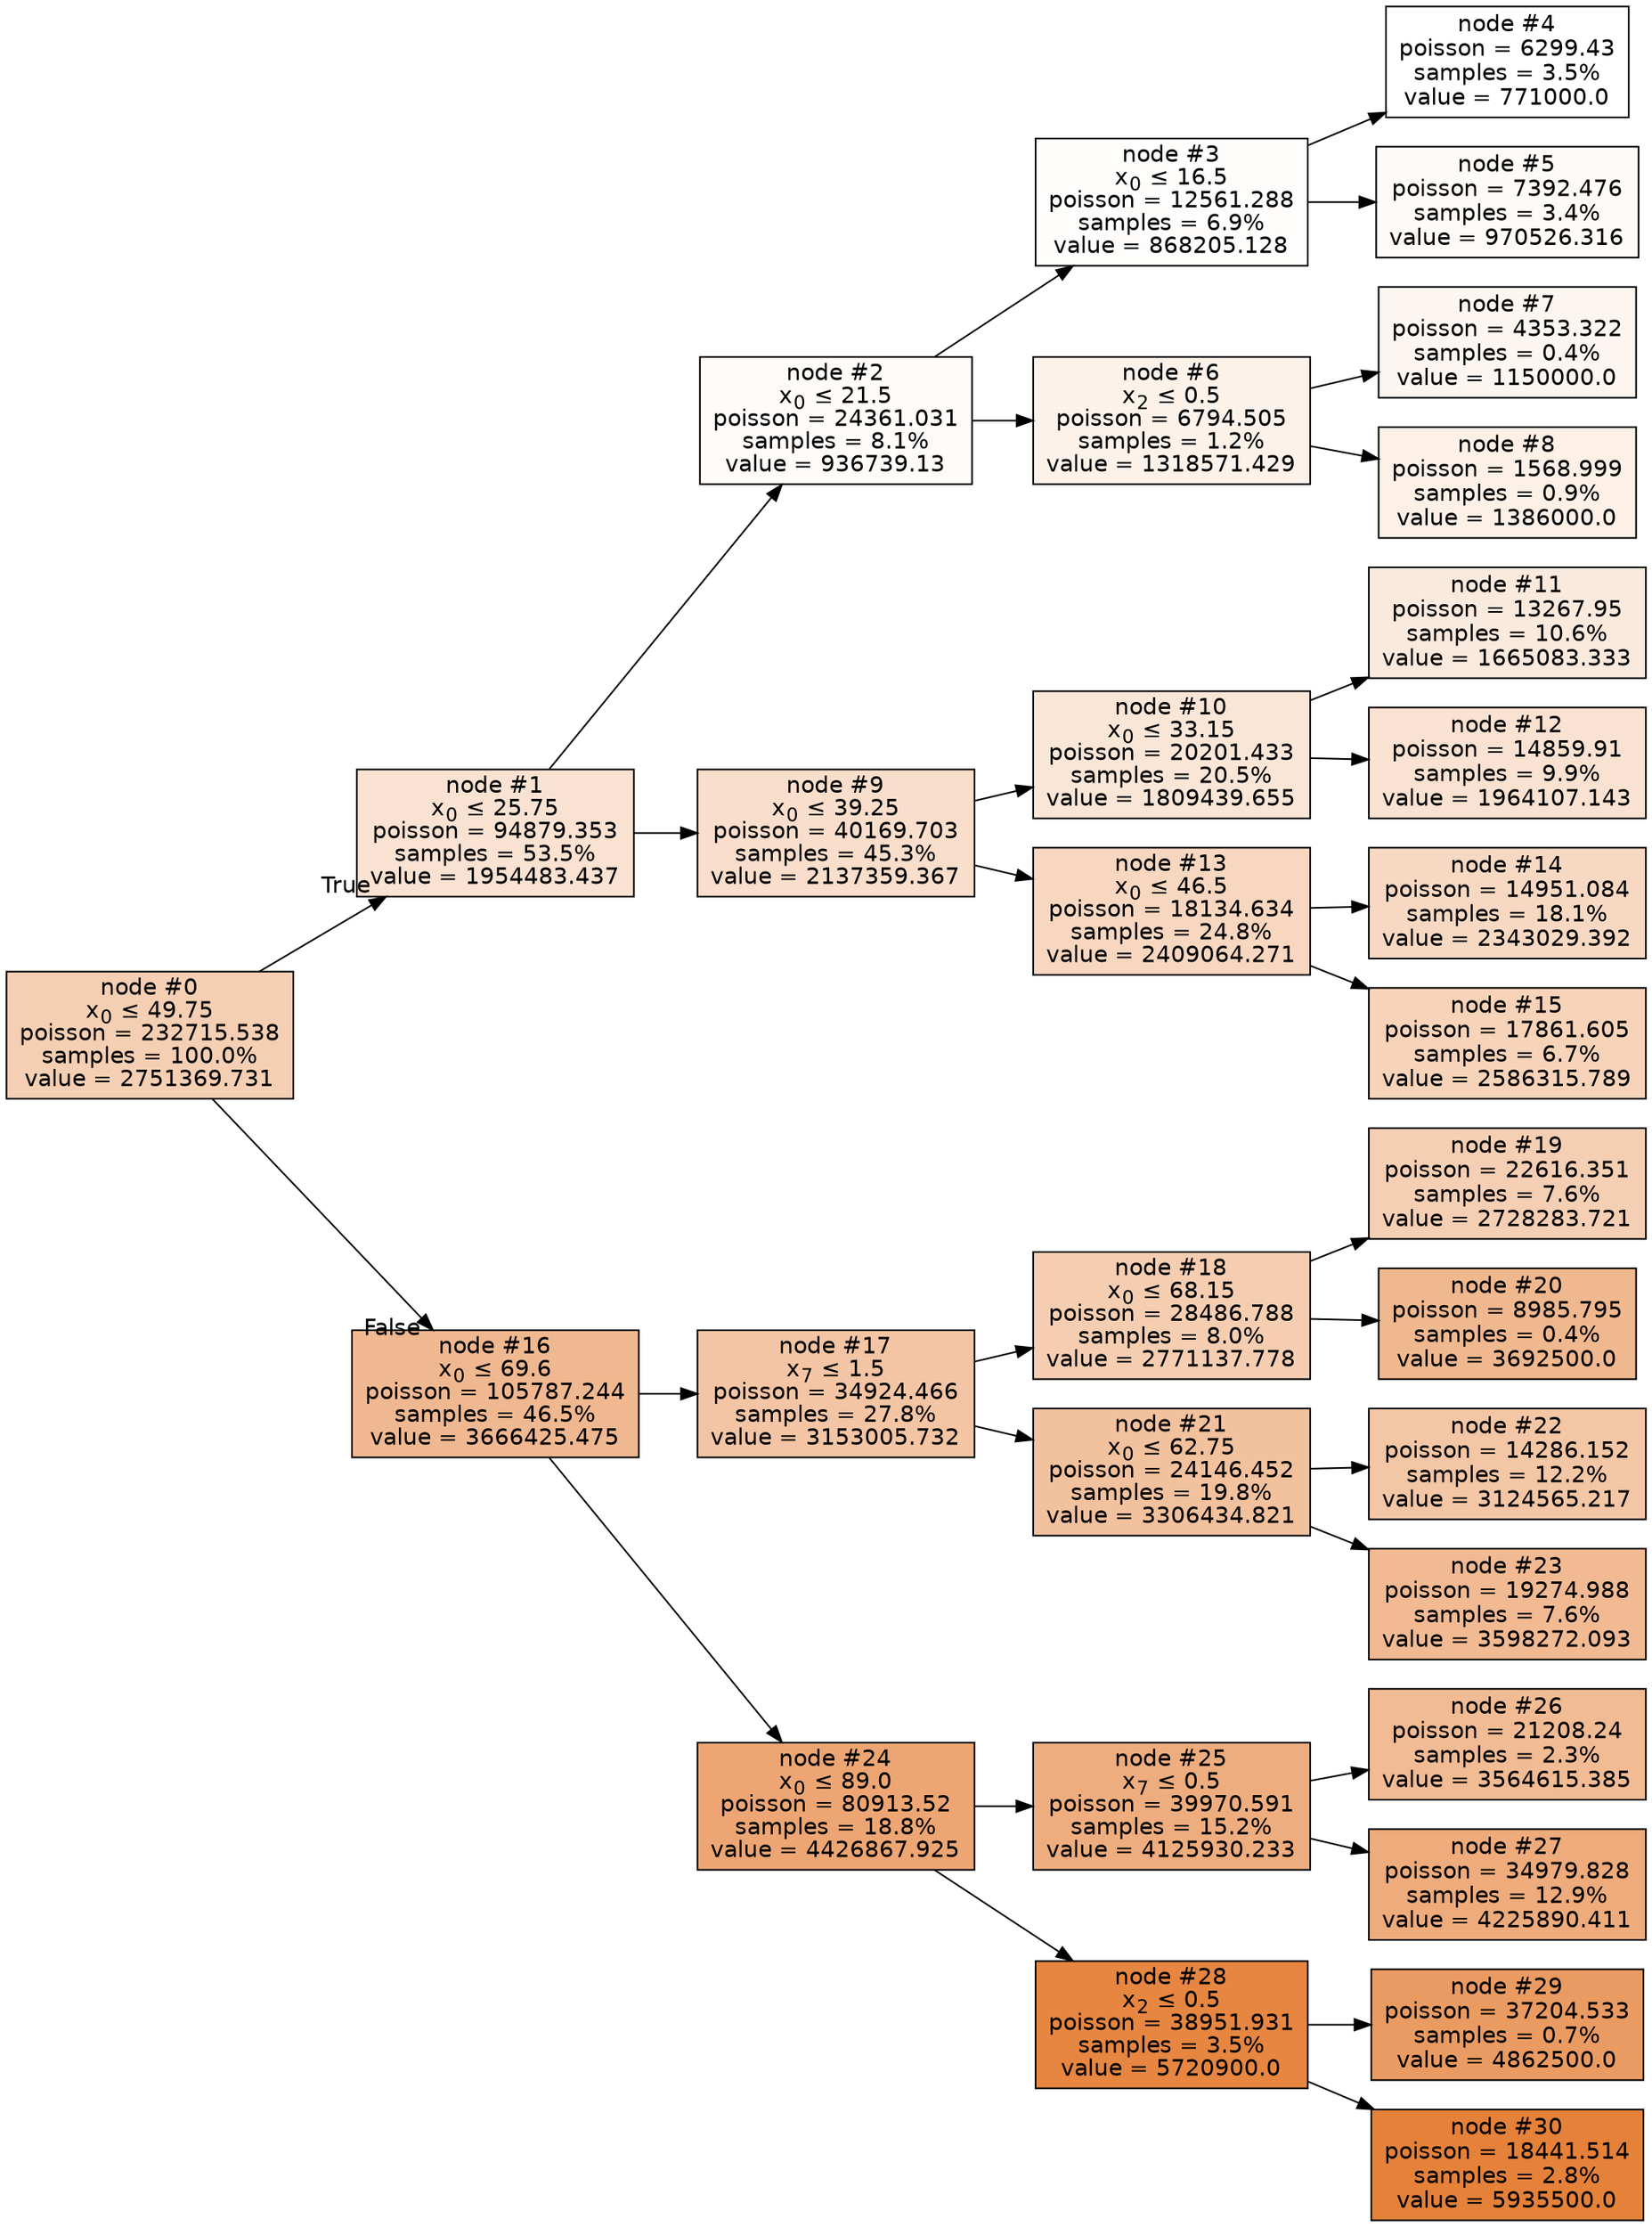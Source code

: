 digraph Tree {
node [shape=box, style="filled", color="black", fontname="helvetica"] ;
edge [fontname="helvetica"] ;
rankdir=LR ;
0 [label=<node &#35;0<br/>x<SUB>0</SUB> &le; 49.75<br/>poisson = 232715.538<br/>samples = 100.0%<br/>value = 2751369.731>, fillcolor="#f5cfb3"] ;
1 [label=<node &#35;1<br/>x<SUB>0</SUB> &le; 25.75<br/>poisson = 94879.353<br/>samples = 53.5%<br/>value = 1954483.437>, fillcolor="#f9e2d2"] ;
0 -> 1 [labeldistance=2.5, labelangle=-45, headlabel="True"] ;
2 [label=<node &#35;2<br/>x<SUB>0</SUB> &le; 21.5<br/>poisson = 24361.031<br/>samples = 8.1%<br/>value = 936739.13>, fillcolor="#fefbf9"] ;
1 -> 2 ;
3 [label=<node &#35;3<br/>x<SUB>0</SUB> &le; 16.5<br/>poisson = 12561.288<br/>samples = 6.9%<br/>value = 868205.128>, fillcolor="#fffdfb"] ;
2 -> 3 ;
4 [label=<node &#35;4<br/>poisson = 6299.43<br/>samples = 3.5%<br/>value = 771000.0>, fillcolor="#ffffff"] ;
3 -> 4 ;
5 [label=<node &#35;5<br/>poisson = 7392.476<br/>samples = 3.4%<br/>value = 970526.316>, fillcolor="#fefaf7"] ;
3 -> 5 ;
6 [label=<node &#35;6<br/>x<SUB>2</SUB> &le; 0.5<br/>poisson = 6794.505<br/>samples = 1.2%<br/>value = 1318571.429>, fillcolor="#fcf2ea"] ;
2 -> 6 ;
7 [label=<node &#35;7<br/>poisson = 4353.322<br/>samples = 0.4%<br/>value = 1150000.0>, fillcolor="#fdf6f0"] ;
6 -> 7 ;
8 [label=<node &#35;8<br/>poisson = 1568.999<br/>samples = 0.9%<br/>value = 1386000.0>, fillcolor="#fcf0e7"] ;
6 -> 8 ;
9 [label=<node &#35;9<br/>x<SUB>0</SUB> &le; 39.25<br/>poisson = 40169.703<br/>samples = 45.3%<br/>value = 2137359.367>, fillcolor="#f8decb"] ;
1 -> 9 ;
10 [label=<node &#35;10<br/>x<SUB>0</SUB> &le; 33.15<br/>poisson = 20201.433<br/>samples = 20.5%<br/>value = 1809439.655>, fillcolor="#fae6d7"] ;
9 -> 10 ;
11 [label=<node &#35;11<br/>poisson = 13267.95<br/>samples = 10.6%<br/>value = 1665083.333>, fillcolor="#fae9dd"] ;
10 -> 11 ;
12 [label=<node &#35;12<br/>poisson = 14859.91<br/>samples = 9.9%<br/>value = 1964107.143>, fillcolor="#f9e2d1"] ;
10 -> 12 ;
13 [label=<node &#35;13<br/>x<SUB>0</SUB> &le; 46.5<br/>poisson = 18134.634<br/>samples = 24.8%<br/>value = 2409064.271>, fillcolor="#f7d7c0"] ;
9 -> 13 ;
14 [label=<node &#35;14<br/>poisson = 14951.084<br/>samples = 18.1%<br/>value = 2343029.392>, fillcolor="#f7d9c3"] ;
13 -> 14 ;
15 [label=<node &#35;15<br/>poisson = 17861.605<br/>samples = 6.7%<br/>value = 2586315.789>, fillcolor="#f6d3b9"] ;
13 -> 15 ;
16 [label=<node &#35;16<br/>x<SUB>0</SUB> &le; 69.6<br/>poisson = 105787.244<br/>samples = 46.5%<br/>value = 3666425.475>, fillcolor="#f0b890"] ;
0 -> 16 [labeldistance=2.5, labelangle=45, headlabel="False"] ;
17 [label=<node &#35;17<br/>x<SUB>7</SUB> &le; 1.5<br/>poisson = 34924.466<br/>samples = 27.8%<br/>value = 3153005.732>, fillcolor="#f3c5a4"] ;
16 -> 17 ;
18 [label=<node &#35;18<br/>x<SUB>0</SUB> &le; 68.15<br/>poisson = 28486.788<br/>samples = 8.0%<br/>value = 2771137.778>, fillcolor="#f5ceb2"] ;
17 -> 18 ;
19 [label=<node &#35;19<br/>poisson = 22616.351<br/>samples = 7.6%<br/>value = 2728283.721>, fillcolor="#f5cfb4"] ;
18 -> 19 ;
20 [label=<node &#35;20<br/>poisson = 8985.795<br/>samples = 0.4%<br/>value = 3692500.0>, fillcolor="#f0b88f"] ;
18 -> 20 ;
21 [label=<node &#35;21<br/>x<SUB>0</SUB> &le; 62.75<br/>poisson = 24146.452<br/>samples = 19.8%<br/>value = 3306434.821>, fillcolor="#f2c19e"] ;
17 -> 21 ;
22 [label=<node &#35;22<br/>poisson = 14286.152<br/>samples = 12.2%<br/>value = 3124565.217>, fillcolor="#f3c6a5"] ;
21 -> 22 ;
23 [label=<node &#35;23<br/>poisson = 19274.988<br/>samples = 7.6%<br/>value = 3598272.093>, fillcolor="#f1ba93"] ;
21 -> 23 ;
24 [label=<node &#35;24<br/>x<SUB>0</SUB> &le; 89.0<br/>poisson = 80913.52<br/>samples = 18.8%<br/>value = 4426867.925>, fillcolor="#eda673"] ;
16 -> 24 ;
25 [label=<node &#35;25<br/>x<SUB>7</SUB> &le; 0.5<br/>poisson = 39970.591<br/>samples = 15.2%<br/>value = 4125930.233>, fillcolor="#eead7e"] ;
24 -> 25 ;
26 [label=<node &#35;26<br/>poisson = 21208.24<br/>samples = 2.3%<br/>value = 3564615.385>, fillcolor="#f1bb94"] ;
25 -> 26 ;
27 [label=<node &#35;27<br/>poisson = 34979.828<br/>samples = 12.9%<br/>value = 4225890.411>, fillcolor="#eeab7b"] ;
25 -> 27 ;
28 [label=<node &#35;28<br/>x<SUB>2</SUB> &le; 0.5<br/>poisson = 38951.931<br/>samples = 3.5%<br/>value = 5720900.0>, fillcolor="#e68641"] ;
24 -> 28 ;
29 [label=<node &#35;29<br/>poisson = 37204.533<br/>samples = 0.7%<br/>value = 4862500.0>, fillcolor="#ea9b62"] ;
28 -> 29 ;
30 [label=<node &#35;30<br/>poisson = 18441.514<br/>samples = 2.8%<br/>value = 5935500.0>, fillcolor="#e58139"] ;
28 -> 30 ;
}